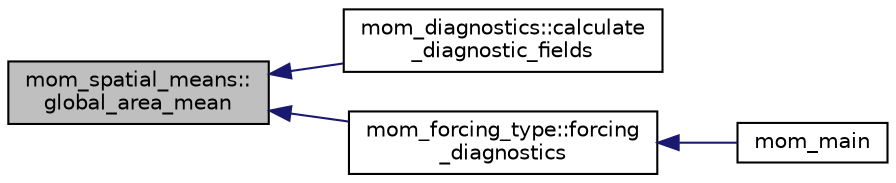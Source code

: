 digraph "mom_spatial_means::global_area_mean"
{
 // INTERACTIVE_SVG=YES
  edge [fontname="Helvetica",fontsize="10",labelfontname="Helvetica",labelfontsize="10"];
  node [fontname="Helvetica",fontsize="10",shape=record];
  rankdir="LR";
  Node7 [label="mom_spatial_means::\lglobal_area_mean",height=0.2,width=0.4,color="black", fillcolor="grey75", style="filled", fontcolor="black"];
  Node7 -> Node8 [dir="back",color="midnightblue",fontsize="10",style="solid",fontname="Helvetica"];
  Node8 [label="mom_diagnostics::calculate\l_diagnostic_fields",height=0.2,width=0.4,color="black", fillcolor="white", style="filled",URL="$namespacemom__diagnostics.html#abb6644248c28ab2e952361bfec436063",tooltip="Diagnostics not more naturally calculated elsewhere are computed here. "];
  Node7 -> Node9 [dir="back",color="midnightblue",fontsize="10",style="solid",fontname="Helvetica"];
  Node9 [label="mom_forcing_type::forcing\l_diagnostics",height=0.2,width=0.4,color="black", fillcolor="white", style="filled",URL="$namespacemom__forcing__type.html#aa685fdcd5863af264335aa60b5b4c210",tooltip="Offer buoyancy forcing fields for diagnostics for those fields registered as part of register_forcing..."];
  Node9 -> Node10 [dir="back",color="midnightblue",fontsize="10",style="solid",fontname="Helvetica"];
  Node10 [label="mom_main",height=0.2,width=0.4,color="black", fillcolor="white", style="filled",URL="$MOM__driver_8F90.html#a08fffeb2d8e8acbf9ed4609be6d258c6"];
}
